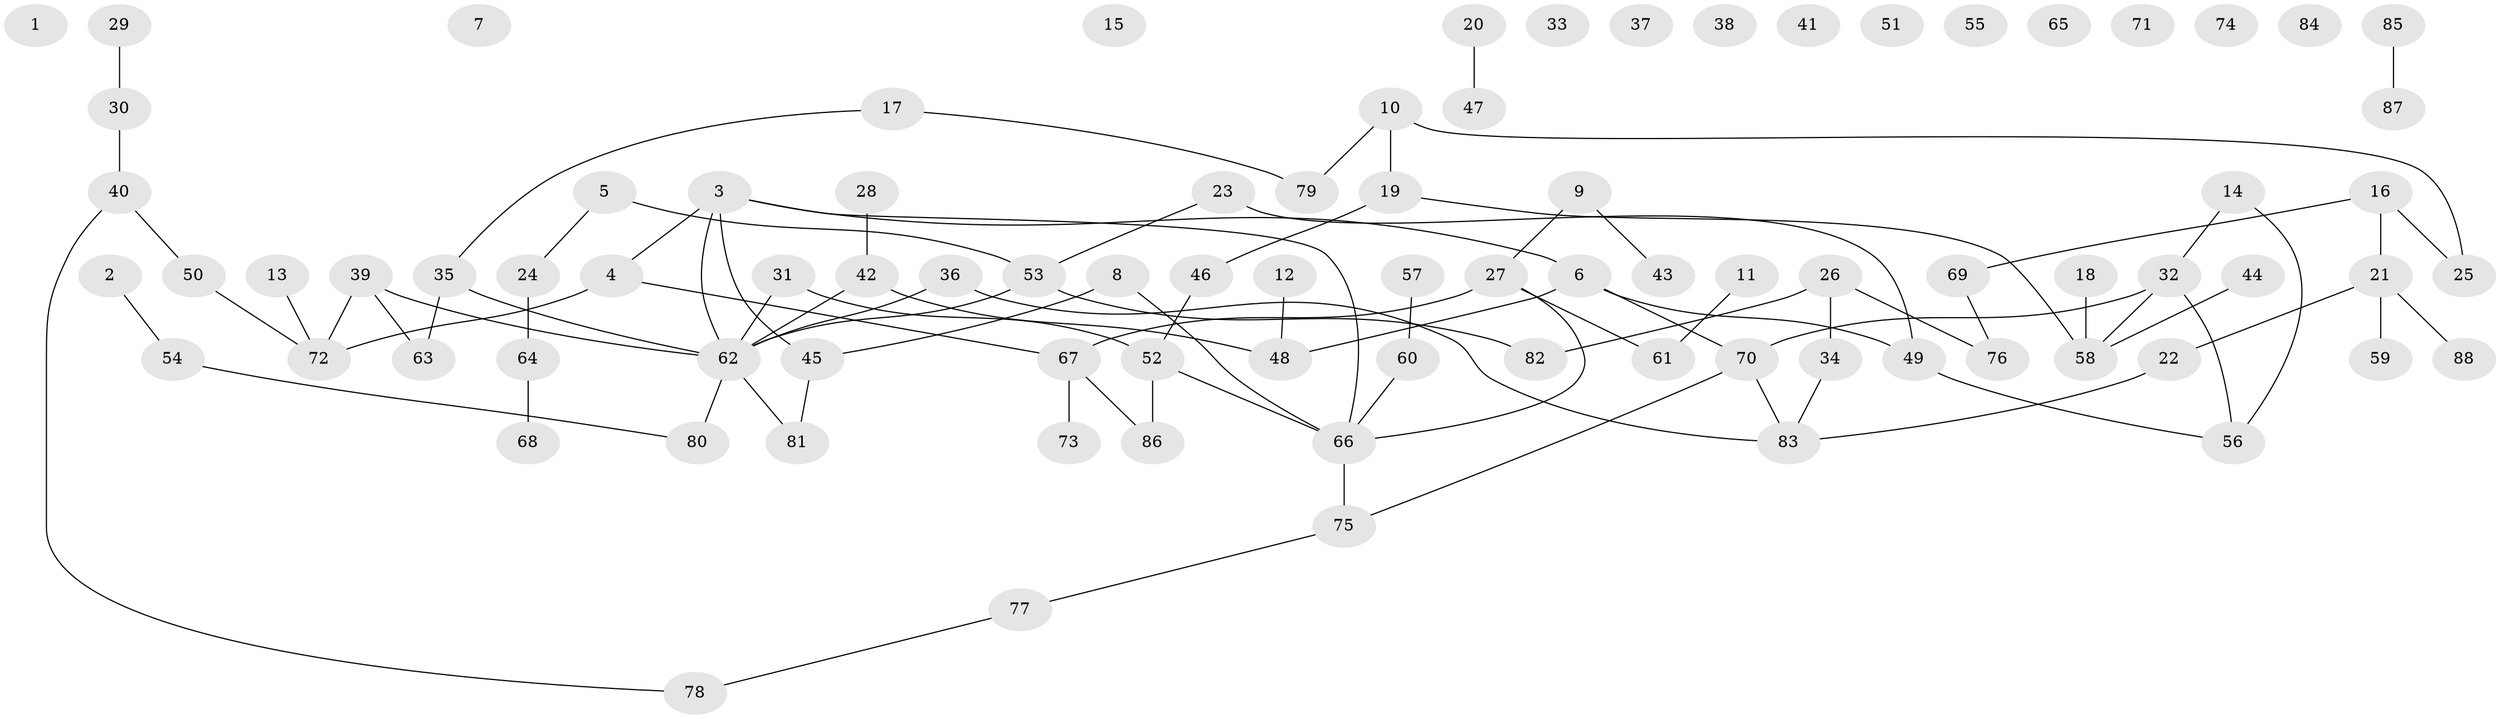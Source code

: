 // Generated by graph-tools (version 1.1) at 2025/25/03/09/25 03:25:21]
// undirected, 88 vertices, 91 edges
graph export_dot {
graph [start="1"]
  node [color=gray90,style=filled];
  1;
  2;
  3;
  4;
  5;
  6;
  7;
  8;
  9;
  10;
  11;
  12;
  13;
  14;
  15;
  16;
  17;
  18;
  19;
  20;
  21;
  22;
  23;
  24;
  25;
  26;
  27;
  28;
  29;
  30;
  31;
  32;
  33;
  34;
  35;
  36;
  37;
  38;
  39;
  40;
  41;
  42;
  43;
  44;
  45;
  46;
  47;
  48;
  49;
  50;
  51;
  52;
  53;
  54;
  55;
  56;
  57;
  58;
  59;
  60;
  61;
  62;
  63;
  64;
  65;
  66;
  67;
  68;
  69;
  70;
  71;
  72;
  73;
  74;
  75;
  76;
  77;
  78;
  79;
  80;
  81;
  82;
  83;
  84;
  85;
  86;
  87;
  88;
  2 -- 54;
  3 -- 4;
  3 -- 6;
  3 -- 45;
  3 -- 62;
  3 -- 66;
  4 -- 67;
  4 -- 72;
  5 -- 24;
  5 -- 53;
  6 -- 48;
  6 -- 49;
  6 -- 70;
  8 -- 45;
  8 -- 66;
  9 -- 27;
  9 -- 43;
  10 -- 19;
  10 -- 25;
  10 -- 79;
  11 -- 61;
  12 -- 48;
  13 -- 72;
  14 -- 32;
  14 -- 56;
  16 -- 21;
  16 -- 25;
  16 -- 69;
  17 -- 35;
  17 -- 79;
  18 -- 58;
  19 -- 46;
  19 -- 58;
  20 -- 47;
  21 -- 22;
  21 -- 59;
  21 -- 88;
  22 -- 83;
  23 -- 49;
  23 -- 53;
  24 -- 64;
  26 -- 34;
  26 -- 76;
  26 -- 82;
  27 -- 61;
  27 -- 66;
  27 -- 67;
  28 -- 42;
  29 -- 30;
  30 -- 40;
  31 -- 52;
  31 -- 62;
  32 -- 56;
  32 -- 58;
  32 -- 70;
  34 -- 83;
  35 -- 62;
  35 -- 63;
  36 -- 62;
  36 -- 83;
  39 -- 62;
  39 -- 63;
  39 -- 72;
  40 -- 50;
  40 -- 78;
  42 -- 48;
  42 -- 62;
  44 -- 58;
  45 -- 81;
  46 -- 52;
  49 -- 56;
  50 -- 72;
  52 -- 66;
  52 -- 86;
  53 -- 62;
  53 -- 82;
  54 -- 80;
  57 -- 60;
  60 -- 66;
  62 -- 80;
  62 -- 81;
  64 -- 68;
  66 -- 75;
  67 -- 73;
  67 -- 86;
  69 -- 76;
  70 -- 75;
  70 -- 83;
  75 -- 77;
  77 -- 78;
  85 -- 87;
}
